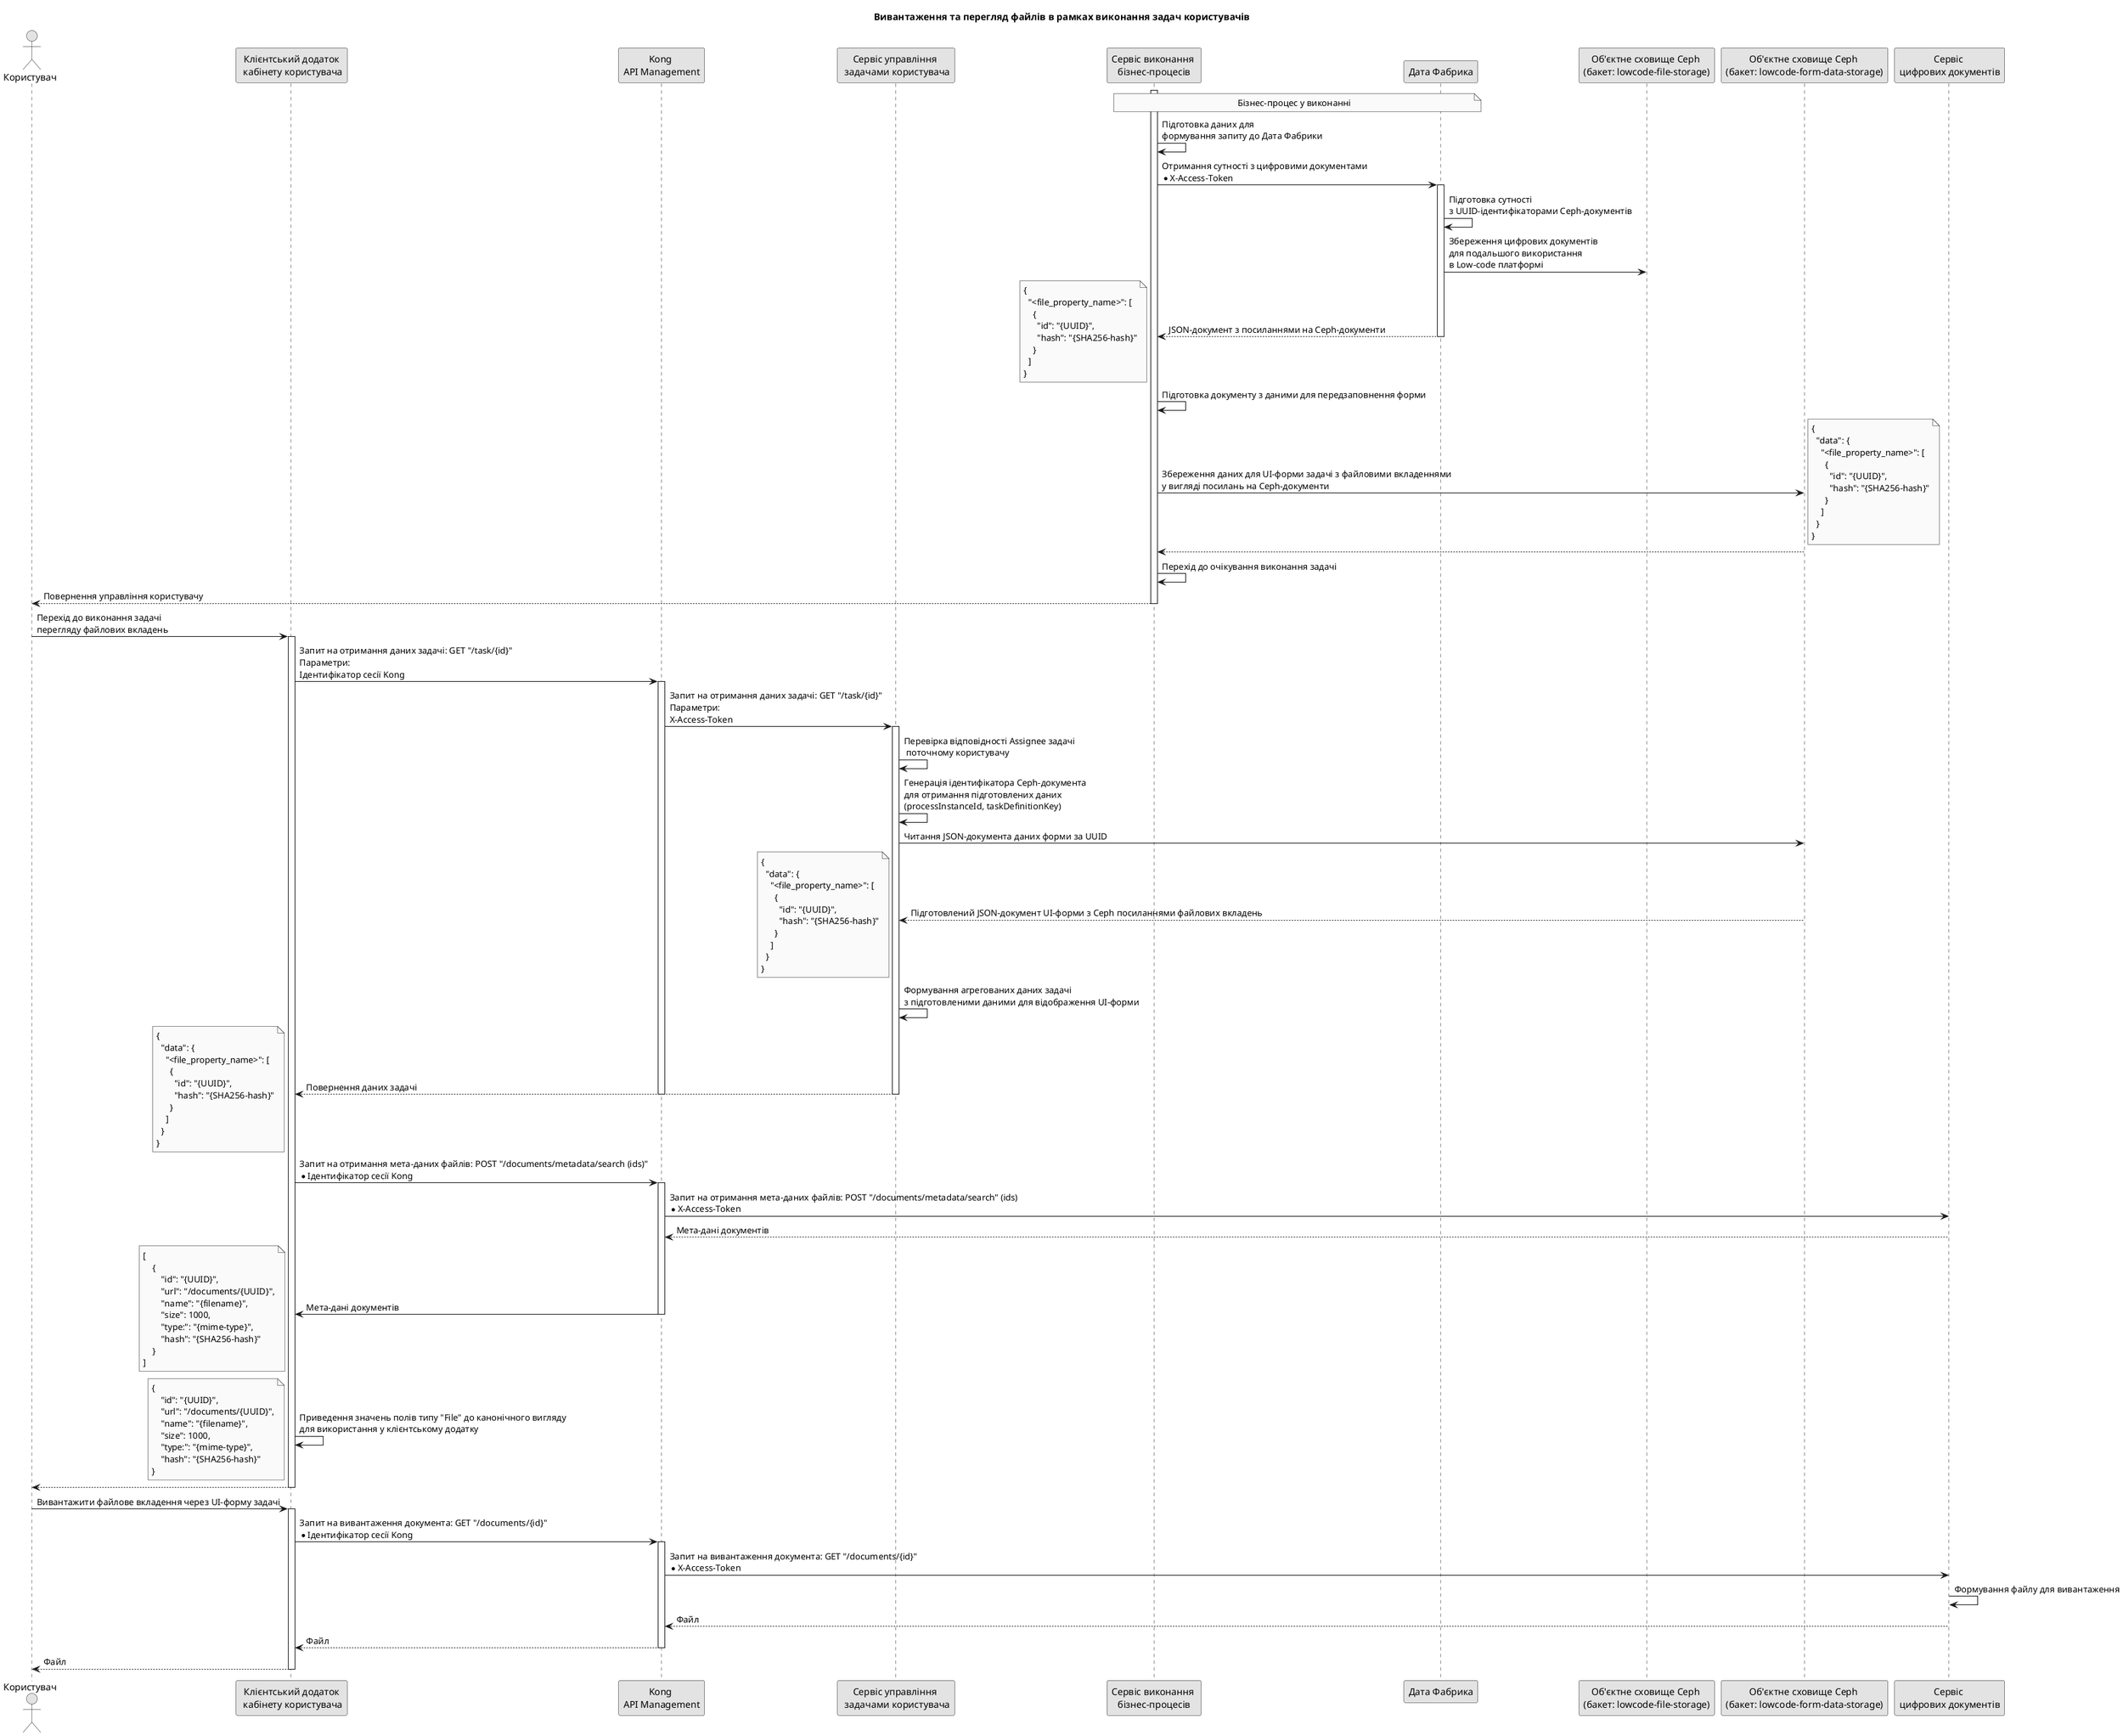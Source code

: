 @startuml
skinparam monochrome true

actor "Користувач" as user
participant "Клієнтський додаток\n кабінету користувача" as cabinet
participant "Kong \nAPI Management" as kong
participant "Сервіс управління \n задачами користувача" as user_task_mngmnt
participant "Сервіс виконання \nбізнес-процесів" as bpms
participant "Дата Фабрика" as data_factory
participant "Об'єктне сховище Ceph \n(бакет: lowcode-file-storage)" as file_storage_ceph
participant "Об'єктне сховище Ceph \n(бакет: lowcode-form-data-storage)" as form_data_ceph
participant "Сервіс \nцифрових документів" as digital_documents

skinparam responseMessageBelowArrow false
title Вивантаження та перегляд файлів в рамках виконання задач користувачів

activate bpms
  note over bpms, data_factory: Бізнес-процес у виконанні
  bpms -> bpms: Підготовка даних для \nформування запиту до Дата Фабрики
  bpms -> data_factory: Отримання сутності з цифровими документами \n* X-Access-Token
  activate data_factory
    data_factory -> data_factory: Підготовка сутності \nз UUID-ідентифікаторами Ceph-документів
    data_factory -> file_storage_ceph: Збереження цифрових документів \nдля подальшого використання \nв Low-code платформі
  return JSON-документ з посиланнями на Ceph-документи

  note left
    {
      "<file_property_name>": [
        {
          "id": "{UUID}",
          "hash": "{SHA256-hash}"
        }
      ]
    }
  end note
  bpms -> bpms: Підготовка документу з даними для передзаповнення форми

  bpms -> form_data_ceph: Збереження даних для UI-форми задачі з файловими вкладеннями \nу вигляді посилань на Ceph-документи
  note right
    {
      "data": {
        "<file_property_name>": [
          {
            "id": "{UUID}",
            "hash": "{SHA256-hash}"
          }
        ]
      }
    }
  end note

  form_data_ceph --> bpms
  bpms -> bpms: Перехід до очікування виконання задачі
  bpms --> user: Повернення управління користувачу
deactivate bpms

user -> cabinet: Перехід до виконання задачі \nперегляду файлових вкладень
activate cabinet
  cabinet -> kong: Запит на отримання даних задачі: GET "/task/{id}" \nПараметри: \nІдентифікатор сесії Kong
  activate kong
    kong -> user_task_mngmnt: Запит на отримання даних задачі: GET "/task/{id}" \nПараметри: \nX-Access-Token
    activate user_task_mngmnt
      user_task_mngmnt -> user_task_mngmnt: Перевірка відповідності Assignee задачі\n поточному користувачу
      user_task_mngmnt -> user_task_mngmnt: Генерація ідентифікатора Ceph-документа \nдля отримання підготовлених даних \n(processInstanceId, taskDefinitionKey)
      user_task_mngmnt -> form_data_ceph: Читання JSON-документа даних форми за UUID
      form_data_ceph --> user_task_mngmnt: Підготовлений JSON-документ UI-форми з Ceph посиланнями файлових вкладень
      note left
        {
          "data": {
            "<file_property_name>": [
              {
                "id": "{UUID}",
                "hash": "{SHA256-hash}"
              }
            ]
          }
        }
      end note

      user_task_mngmnt -> user_task_mngmnt: Формування агрегованих даних задачі \nз підготовленими даними для відображення UI-форми
      user_task_mngmnt --> cabinet: Повернення даних задачі
      note left
        {
          "data": {
            "<file_property_name>": [
              {
                "id": "{UUID}",
                "hash": "{SHA256-hash}"
              }
            ]
          }
        }
      end note
    deactivate
  deactivate
  cabinet -> kong: Запит на отримання мета-даних файлів: POST "/documents/metadata/search (ids)" \n* Ідентифікатор сесії Kong
  activate kong
    kong -> digital_documents: Запит на отримання мета-даних файлів: POST "/documents/metadata/search" (ids) \n*X-Access-Token
    digital_documents --> kong: Мета-дані документів
    kong -> cabinet: Мета-дані документів
  deactivate kong
  note left
    [
        {
            "id": "{UUID}",
            "url": "/documents/{UUID}",
            "name": "{filename}",
            "size": 1000,
            "type:": "{mime-type}",
            "hash": "{SHA256-hash}"
        }
    ]
  end note

  cabinet -> cabinet: Приведення значень полів типу "File" до канонічного вигляду \nдля використання у клієнтському додатку
  note left
    {
        "id": "{UUID}",
        "url": "/documents/{UUID}",
        "name": "{filename}",
        "size": 1000,
        "type:": "{mime-type}",
        "hash": "{SHA256-hash}"
    }
  end note
return

user -> cabinet: Вивантажити файлове вкладення через UI-форму задачі
activate cabinet
  cabinet -> kong: Запит на вивантаження документа: GET "/documents/{id}" \n* Ідентифікатор сесії Kong
  activate kong
    kong -> digital_documents: Запит на вивантаження документа: GET "/documents/{id}" \n*X-Access-Token
    digital_documents -> digital_documents: Формування файлу для вивантаження
    digital_documents --> kong: Файл
    kong --> cabinet: Файл
  deactivate kong
  cabinet --> user: Файл
deactivate cabinet

@enduml